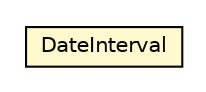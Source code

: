 #!/usr/local/bin/dot
#
# Class diagram 
# Generated by UMLGraph version 5.4 (http://www.umlgraph.org/)
#

digraph G {
	edge [fontname="Helvetica",fontsize=10,labelfontname="Helvetica",labelfontsize=10];
	node [fontname="Helvetica",fontsize=10,shape=plaintext];
	nodesep=0.25;
	ranksep=0.5;
	// hu.sch.kfc.server.misc.DateInterval
	c3601 [label=<<table title="hu.sch.kfc.server.misc.DateInterval" border="0" cellborder="1" cellspacing="0" cellpadding="2" port="p" bgcolor="lemonChiffon" href="./DateInterval.html">
		<tr><td><table border="0" cellspacing="0" cellpadding="1">
<tr><td align="center" balign="center"> DateInterval </td></tr>
		</table></td></tr>
		</table>>, URL="./DateInterval.html", fontname="Helvetica", fontcolor="black", fontsize=10.0];
}


